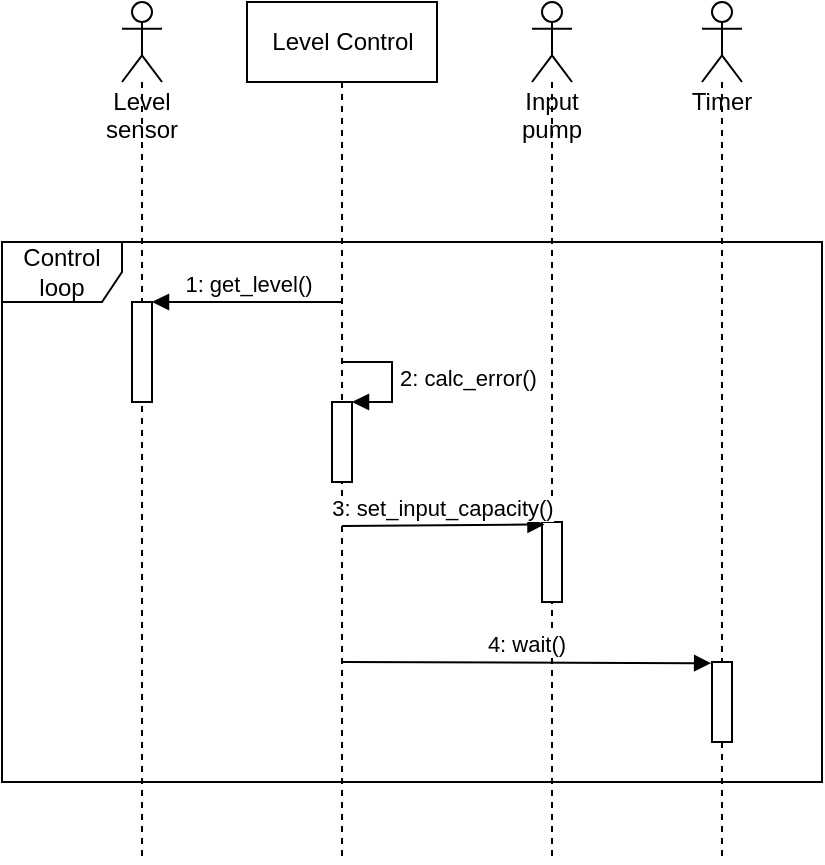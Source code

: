 <mxfile>
    <diagram id="vckkwV_smAUlrpQs1JhD" name="Page-1">
        <mxGraphModel dx="928" dy="670" grid="1" gridSize="10" guides="1" tooltips="1" connect="1" arrows="1" fold="1" page="1" pageScale="1" pageWidth="850" pageHeight="1100" math="0" shadow="0">
            <root>
                <mxCell id="0"/>
                <mxCell id="1" parent="0"/>
                <mxCell id="3" value="Level Control" style="shape=umlLifeline;perimeter=lifelinePerimeter;whiteSpace=wrap;html=1;container=0;collapsible=0;recursiveResize=0;outlineConnect=0;" parent="1" vertex="1">
                    <mxGeometry x="272.5" y="80" width="95" height="430" as="geometry"/>
                </mxCell>
                <mxCell id="4" value="Level sensor" style="shape=umlLifeline;participant=umlActor;perimeter=lifelinePerimeter;whiteSpace=wrap;html=1;container=1;collapsible=0;recursiveResize=0;verticalAlign=top;spacingTop=36;outlineConnect=0;" parent="1" vertex="1">
                    <mxGeometry x="210" y="80" width="20" height="430" as="geometry"/>
                </mxCell>
                <mxCell id="7" value="Input pump" style="shape=umlLifeline;participant=umlActor;perimeter=lifelinePerimeter;whiteSpace=wrap;html=1;container=1;collapsible=0;recursiveResize=0;verticalAlign=top;spacingTop=36;outlineConnect=0;" parent="1" vertex="1">
                    <mxGeometry x="415" y="80" width="20" height="430" as="geometry"/>
                </mxCell>
                <mxCell id="35" value="Timer" style="shape=umlLifeline;participant=umlActor;perimeter=lifelinePerimeter;whiteSpace=wrap;html=1;container=1;collapsible=0;recursiveResize=0;verticalAlign=top;spacingTop=36;outlineConnect=0;" parent="1" vertex="1">
                    <mxGeometry x="500" y="80" width="20" height="430" as="geometry"/>
                </mxCell>
                <mxCell id="12" value="Control loop" style="shape=umlFrame;whiteSpace=wrap;html=1;" parent="1" vertex="1">
                    <mxGeometry x="150" y="200" width="410" height="270" as="geometry"/>
                </mxCell>
                <mxCell id="21" value="" style="html=1;points=[];perimeter=orthogonalPerimeter;" parent="1" vertex="1">
                    <mxGeometry x="215" y="230" width="10" height="50" as="geometry"/>
                </mxCell>
                <mxCell id="22" value="1: get_level()" style="html=1;verticalAlign=bottom;endArrow=none;startArrow=block;startFill=1;endFill=0;" parent="1" edge="1">
                    <mxGeometry width="80" relative="1" as="geometry">
                        <mxPoint x="225" y="230" as="sourcePoint"/>
                        <mxPoint x="319.5" y="230" as="targetPoint"/>
                    </mxGeometry>
                </mxCell>
                <mxCell id="32" value="" style="html=1;points=[];perimeter=orthogonalPerimeter;" parent="1" vertex="1">
                    <mxGeometry x="315" y="280" width="10" height="40" as="geometry"/>
                </mxCell>
                <mxCell id="33" value="2: calc_error()" style="edgeStyle=orthogonalEdgeStyle;html=1;align=left;spacingLeft=2;endArrow=block;rounded=0;entryX=1;entryY=0;" parent="1" target="32" edge="1">
                    <mxGeometry relative="1" as="geometry">
                        <mxPoint x="320" y="260" as="sourcePoint"/>
                        <Array as="points">
                            <mxPoint x="345" y="260"/>
                        </Array>
                    </mxGeometry>
                </mxCell>
                <mxCell id="38" value="" style="html=1;points=[];perimeter=orthogonalPerimeter;" parent="1" vertex="1">
                    <mxGeometry x="505" y="410" width="10" height="40" as="geometry"/>
                </mxCell>
                <mxCell id="36" value="" style="html=1;points=[];perimeter=orthogonalPerimeter;" parent="1" vertex="1">
                    <mxGeometry x="420" y="340" width="10" height="40" as="geometry"/>
                </mxCell>
                <mxCell id="37" value="3: set_input_capacity()" style="html=1;verticalAlign=bottom;endArrow=block;entryX=0.124;entryY=0.031;entryDx=0;entryDy=0;entryPerimeter=0;" parent="1" target="36" edge="1">
                    <mxGeometry width="80" relative="1" as="geometry">
                        <mxPoint x="320" y="342" as="sourcePoint"/>
                        <mxPoint x="400" y="340" as="targetPoint"/>
                    </mxGeometry>
                </mxCell>
                <mxCell id="39" value="4: wait()" style="html=1;verticalAlign=bottom;endArrow=block;entryX=-0.043;entryY=0.015;entryDx=0;entryDy=0;entryPerimeter=0;" parent="1" target="38" edge="1">
                    <mxGeometry width="80" relative="1" as="geometry">
                        <mxPoint x="320" y="410" as="sourcePoint"/>
                        <mxPoint x="400" y="410" as="targetPoint"/>
                    </mxGeometry>
                </mxCell>
            </root>
        </mxGraphModel>
    </diagram>
</mxfile>